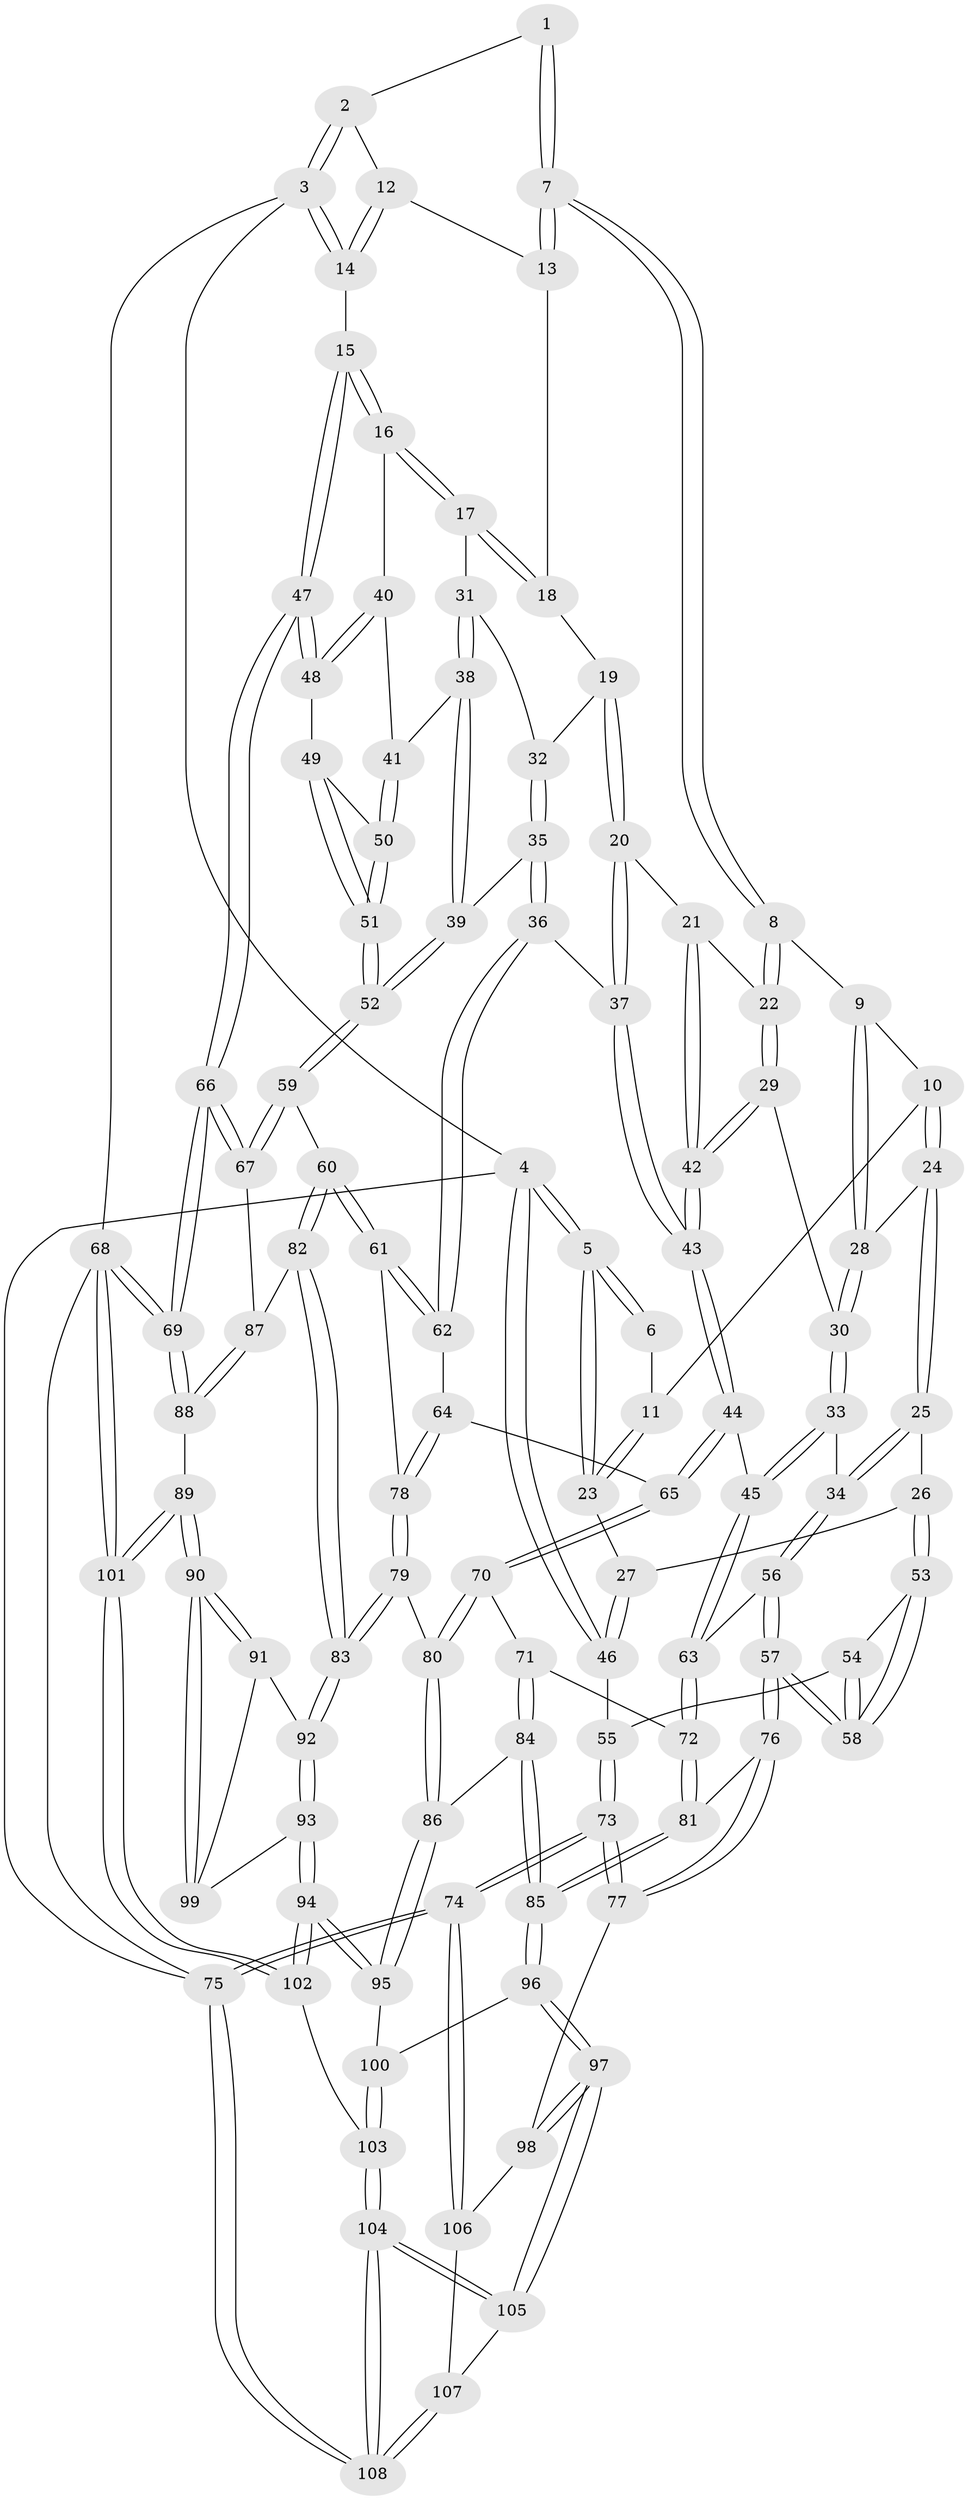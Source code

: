 // coarse degree distribution, {3: 0.3181818181818182, 2: 0.022727272727272728, 4: 0.5681818181818182, 5: 0.09090909090909091}
// Generated by graph-tools (version 1.1) at 2025/38/03/04/25 23:38:34]
// undirected, 108 vertices, 267 edges
graph export_dot {
  node [color=gray90,style=filled];
  1 [pos="+0.5033678137219666+0"];
  2 [pos="+0.8047946683469408+0"];
  3 [pos="+1+0"];
  4 [pos="+0+0"];
  5 [pos="+0+0"];
  6 [pos="+0.47588927581178686+0"];
  7 [pos="+0.5783333101629935+0.03584493691749972"];
  8 [pos="+0.5744028324620787+0.12069560282367327"];
  9 [pos="+0.45109816995008784+0.1830891976034616"];
  10 [pos="+0.4065023374516706+0.1746950249053109"];
  11 [pos="+0.3392241386147485+0.07745733704828588"];
  12 [pos="+0.7790057882300453+0.08016803812764572"];
  13 [pos="+0.7726389760263835+0.0944882917560878"];
  14 [pos="+1+0"];
  15 [pos="+1+0.08075008754399754"];
  16 [pos="+1+0.16803392572648376"];
  17 [pos="+0.8882036232296561+0.1959282530521899"];
  18 [pos="+0.7746927043739348+0.09880884044028505"];
  19 [pos="+0.684991979361181+0.21921801449541534"];
  20 [pos="+0.6498388815266786+0.23109689269022643"];
  21 [pos="+0.648667079345067+0.23054688323329675"];
  22 [pos="+0.5935237167949616+0.16952917271492973"];
  23 [pos="+0.2362060256241763+0.1398939887245402"];
  24 [pos="+0.3685842846383756+0.2481868014386788"];
  25 [pos="+0.2815816129873716+0.31840711625979934"];
  26 [pos="+0.22508598296150467+0.29867498106860346"];
  27 [pos="+0.2130837497712066+0.23001225802876807"];
  28 [pos="+0.4646019529080085+0.2627356305412832"];
  29 [pos="+0.49091608282305554+0.2831517626897347"];
  30 [pos="+0.4682519405488243+0.2674472558982825"];
  31 [pos="+0.8796289600327928+0.2033020932235623"];
  32 [pos="+0.8338311361986745+0.23316838790210254"];
  33 [pos="+0.3229280242135764+0.3540313900125094"];
  34 [pos="+0.32001855071801033+0.353207087795694"];
  35 [pos="+0.7620052993230956+0.3730797772087854"];
  36 [pos="+0.736543790364212+0.3807502437838891"];
  37 [pos="+0.6830035129502375+0.3072620955678858"];
  38 [pos="+0.8632380699764124+0.3899883975439913"];
  39 [pos="+0.8322132959465465+0.3963316815432153"];
  40 [pos="+0.9487717805749414+0.3577724543418416"];
  41 [pos="+0.8910370400632887+0.391502349149468"];
  42 [pos="+0.5153359466062457+0.3768601932805554"];
  43 [pos="+0.5105914054029327+0.41145046542200914"];
  44 [pos="+0.5085437462019675+0.4191545946059857"];
  45 [pos="+0.47744100555496133+0.4204641562776532"];
  46 [pos="+0+0.029818426584685562"];
  47 [pos="+1+0.5905279860794265"];
  48 [pos="+0.9839691655645085+0.47789006158731945"];
  49 [pos="+0.9322519545956711+0.47688834598840923"];
  50 [pos="+0.8931216747144123+0.39668253835366085"];
  51 [pos="+0.8696435254839799+0.5244977090786749"];
  52 [pos="+0.8547292501081324+0.537281203621734"];
  53 [pos="+0.18659838363534045+0.3312516110923313"];
  54 [pos="+0+0.331588788240314"];
  55 [pos="+0+0.288744565899269"];
  56 [pos="+0.30360933810640656+0.5384140742693901"];
  57 [pos="+0.1435581167429398+0.5919665446447937"];
  58 [pos="+0.14009573257797167+0.5631978636955464"];
  59 [pos="+0.8391843024226892+0.571352234975247"];
  60 [pos="+0.7831497653574129+0.5732433087661759"];
  61 [pos="+0.7777080612000176+0.5666326878139233"];
  62 [pos="+0.7161452237770812+0.41448020016920684"];
  63 [pos="+0.357285231749494+0.5548081060256723"];
  64 [pos="+0.5666609426784759+0.4695085130343056"];
  65 [pos="+0.5497331197028709+0.4618247535397936"];
  66 [pos="+1+0.8518889022846232"];
  67 [pos="+0.9913869535702496+0.6985178266723067"];
  68 [pos="+1+1"];
  69 [pos="+1+0.8685012136538708"];
  70 [pos="+0.4868393408090379+0.5594764089281373"];
  71 [pos="+0.3886398280762531+0.5952971907290356"];
  72 [pos="+0.3835438302497131+0.5911027020176466"];
  73 [pos="+0+0.7082213628875597"];
  74 [pos="+0+0.9273579539719263"];
  75 [pos="+0+1"];
  76 [pos="+0.12261249527683026+0.6376441185112324"];
  77 [pos="+0.08031886723856468+0.6706956664358513"];
  78 [pos="+0.5925288261607817+0.5242449120564053"];
  79 [pos="+0.6051598204752133+0.6481979273637187"];
  80 [pos="+0.5165411325537709+0.6819726106721268"];
  81 [pos="+0.26739571548257374+0.7066663342878701"];
  82 [pos="+0.7107558306821951+0.6706208473301519"];
  83 [pos="+0.6813660382873185+0.6880182196178835"];
  84 [pos="+0.44704947032183473+0.7246820482976473"];
  85 [pos="+0.34804072222759447+0.7712552295121202"];
  86 [pos="+0.461733142274619+0.7269314140122173"];
  87 [pos="+0.787331502238211+0.7109456923714874"];
  88 [pos="+0.8219239843323218+0.8362148293768806"];
  89 [pos="+0.7676758354358589+0.8441193277480091"];
  90 [pos="+0.765076234397571+0.8418649412352639"];
  91 [pos="+0.7299531495567629+0.7847285306953957"];
  92 [pos="+0.6810145240649629+0.7022369732442406"];
  93 [pos="+0.5913116269379609+0.8349932670405823"];
  94 [pos="+0.5791032977284349+0.8443382402975151"];
  95 [pos="+0.48765246808217283+0.7663406052533601"];
  96 [pos="+0.3407725045327946+0.7963715780734729"];
  97 [pos="+0.2818269436199253+0.9050671521165112"];
  98 [pos="+0.15688357380347445+0.8608113922129416"];
  99 [pos="+0.6225926945746795+0.8358483534209088"];
  100 [pos="+0.4446915621801949+0.8878074148647596"];
  101 [pos="+0.6037094704828886+1"];
  102 [pos="+0.5766246631750698+1"];
  103 [pos="+0.49426106493316996+1"];
  104 [pos="+0.39135231405366216+1"];
  105 [pos="+0.39060831611928676+1"];
  106 [pos="+0.14207023450924436+0.8795591114086272"];
  107 [pos="+0.12128151437523976+0.9236958707326501"];
  108 [pos="+0+1"];
  1 -- 2;
  1 -- 7;
  1 -- 7;
  2 -- 3;
  2 -- 3;
  2 -- 12;
  3 -- 4;
  3 -- 14;
  3 -- 14;
  3 -- 68;
  4 -- 5;
  4 -- 5;
  4 -- 46;
  4 -- 46;
  4 -- 75;
  5 -- 6;
  5 -- 6;
  5 -- 23;
  5 -- 23;
  6 -- 11;
  7 -- 8;
  7 -- 8;
  7 -- 13;
  7 -- 13;
  8 -- 9;
  8 -- 22;
  8 -- 22;
  9 -- 10;
  9 -- 28;
  9 -- 28;
  10 -- 11;
  10 -- 24;
  10 -- 24;
  11 -- 23;
  11 -- 23;
  12 -- 13;
  12 -- 14;
  12 -- 14;
  13 -- 18;
  14 -- 15;
  15 -- 16;
  15 -- 16;
  15 -- 47;
  15 -- 47;
  16 -- 17;
  16 -- 17;
  16 -- 40;
  17 -- 18;
  17 -- 18;
  17 -- 31;
  18 -- 19;
  19 -- 20;
  19 -- 20;
  19 -- 32;
  20 -- 21;
  20 -- 37;
  20 -- 37;
  21 -- 22;
  21 -- 42;
  21 -- 42;
  22 -- 29;
  22 -- 29;
  23 -- 27;
  24 -- 25;
  24 -- 25;
  24 -- 28;
  25 -- 26;
  25 -- 34;
  25 -- 34;
  26 -- 27;
  26 -- 53;
  26 -- 53;
  27 -- 46;
  27 -- 46;
  28 -- 30;
  28 -- 30;
  29 -- 30;
  29 -- 42;
  29 -- 42;
  30 -- 33;
  30 -- 33;
  31 -- 32;
  31 -- 38;
  31 -- 38;
  32 -- 35;
  32 -- 35;
  33 -- 34;
  33 -- 45;
  33 -- 45;
  34 -- 56;
  34 -- 56;
  35 -- 36;
  35 -- 36;
  35 -- 39;
  36 -- 37;
  36 -- 62;
  36 -- 62;
  37 -- 43;
  37 -- 43;
  38 -- 39;
  38 -- 39;
  38 -- 41;
  39 -- 52;
  39 -- 52;
  40 -- 41;
  40 -- 48;
  40 -- 48;
  41 -- 50;
  41 -- 50;
  42 -- 43;
  42 -- 43;
  43 -- 44;
  43 -- 44;
  44 -- 45;
  44 -- 65;
  44 -- 65;
  45 -- 63;
  45 -- 63;
  46 -- 55;
  47 -- 48;
  47 -- 48;
  47 -- 66;
  47 -- 66;
  48 -- 49;
  49 -- 50;
  49 -- 51;
  49 -- 51;
  50 -- 51;
  50 -- 51;
  51 -- 52;
  51 -- 52;
  52 -- 59;
  52 -- 59;
  53 -- 54;
  53 -- 58;
  53 -- 58;
  54 -- 55;
  54 -- 58;
  54 -- 58;
  55 -- 73;
  55 -- 73;
  56 -- 57;
  56 -- 57;
  56 -- 63;
  57 -- 58;
  57 -- 58;
  57 -- 76;
  57 -- 76;
  59 -- 60;
  59 -- 67;
  59 -- 67;
  60 -- 61;
  60 -- 61;
  60 -- 82;
  60 -- 82;
  61 -- 62;
  61 -- 62;
  61 -- 78;
  62 -- 64;
  63 -- 72;
  63 -- 72;
  64 -- 65;
  64 -- 78;
  64 -- 78;
  65 -- 70;
  65 -- 70;
  66 -- 67;
  66 -- 67;
  66 -- 69;
  66 -- 69;
  67 -- 87;
  68 -- 69;
  68 -- 69;
  68 -- 101;
  68 -- 101;
  68 -- 75;
  69 -- 88;
  69 -- 88;
  70 -- 71;
  70 -- 80;
  70 -- 80;
  71 -- 72;
  71 -- 84;
  71 -- 84;
  72 -- 81;
  72 -- 81;
  73 -- 74;
  73 -- 74;
  73 -- 77;
  73 -- 77;
  74 -- 75;
  74 -- 75;
  74 -- 106;
  74 -- 106;
  75 -- 108;
  75 -- 108;
  76 -- 77;
  76 -- 77;
  76 -- 81;
  77 -- 98;
  78 -- 79;
  78 -- 79;
  79 -- 80;
  79 -- 83;
  79 -- 83;
  80 -- 86;
  80 -- 86;
  81 -- 85;
  81 -- 85;
  82 -- 83;
  82 -- 83;
  82 -- 87;
  83 -- 92;
  83 -- 92;
  84 -- 85;
  84 -- 85;
  84 -- 86;
  85 -- 96;
  85 -- 96;
  86 -- 95;
  86 -- 95;
  87 -- 88;
  87 -- 88;
  88 -- 89;
  89 -- 90;
  89 -- 90;
  89 -- 101;
  89 -- 101;
  90 -- 91;
  90 -- 91;
  90 -- 99;
  90 -- 99;
  91 -- 92;
  91 -- 99;
  92 -- 93;
  92 -- 93;
  93 -- 94;
  93 -- 94;
  93 -- 99;
  94 -- 95;
  94 -- 95;
  94 -- 102;
  94 -- 102;
  95 -- 100;
  96 -- 97;
  96 -- 97;
  96 -- 100;
  97 -- 98;
  97 -- 98;
  97 -- 105;
  97 -- 105;
  98 -- 106;
  100 -- 103;
  100 -- 103;
  101 -- 102;
  101 -- 102;
  102 -- 103;
  103 -- 104;
  103 -- 104;
  104 -- 105;
  104 -- 105;
  104 -- 108;
  104 -- 108;
  105 -- 107;
  106 -- 107;
  107 -- 108;
  107 -- 108;
}
